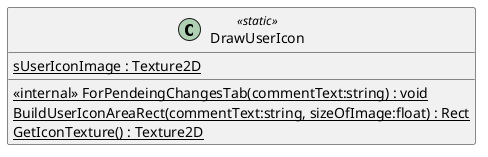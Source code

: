 @startuml
class DrawUserIcon <<static>> {
    {static} <<internal>> ForPendeingChangesTab(commentText:string) : void
    {static} BuildUserIconAreaRect(commentText:string, sizeOfImage:float) : Rect
    {static} GetIconTexture() : Texture2D
    {static} sUserIconImage : Texture2D
}
@enduml
